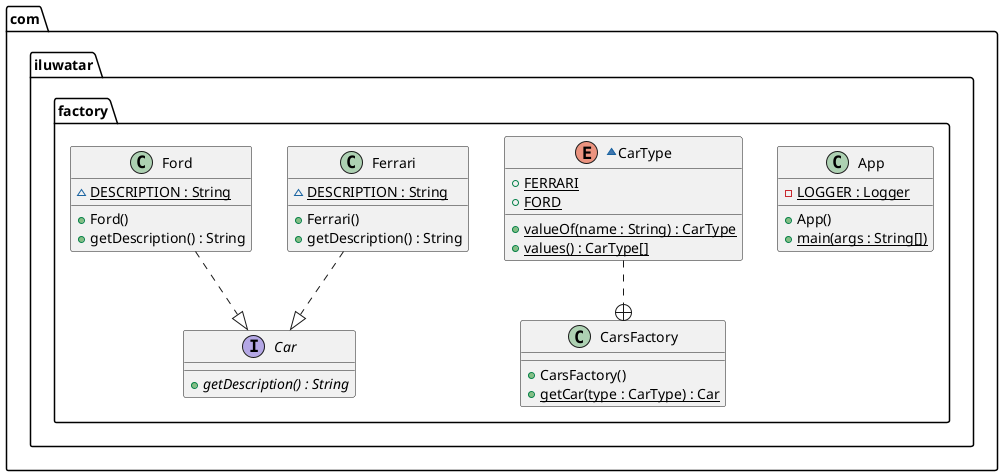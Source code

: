 @startuml
package com.iluwatar.factory {
  class App {
    - LOGGER : Logger {static}
    + App()
    + main(args : String[]) {static}
  }
  interface Car {
    + getDescription() : String {abstract}
  }
  class CarsFactory {
    + CarsFactory()
    + getCar(type : CarType) : Car {static}
  }
  ~enum CarType {
    + FERRARI {static}
    + FORD {static}
    + valueOf(name : String) : CarType {static}
    + values() : CarType[] {static}
  }
  class Ferrari {
    ~ DESCRIPTION : String {static}
    + Ferrari()
    + getDescription() : String
  }
  class Ford {
    ~ DESCRIPTION : String {static}
    + Ford()
    + getDescription() : String
  }
}
CarType ..+ CarsFactory
Ferrari ..|> Car 
Ford ..|> Car 
@enduml